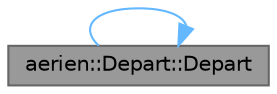 digraph "aerien::Depart::Depart"
{
 // LATEX_PDF_SIZE
  bgcolor="transparent";
  edge [fontname=Helvetica,fontsize=10,labelfontname=Helvetica,labelfontsize=10];
  node [fontname=Helvetica,fontsize=10,shape=box,height=0.2,width=0.4];
  rankdir="RL";
  Node1 [id="Node000001",label="aerien::Depart::Depart",height=0.2,width=0.4,color="gray40", fillcolor="grey60", style="filled", fontcolor="black",tooltip="Constructeur avec paramètres Initialise un vol de départ avec les attributs du vol de base et ceux sp..."];
  Node1 -> Node1 [id="edge1_Node000001_Node000001",dir="back",color="steelblue1",style="solid",tooltip=" "];
}

